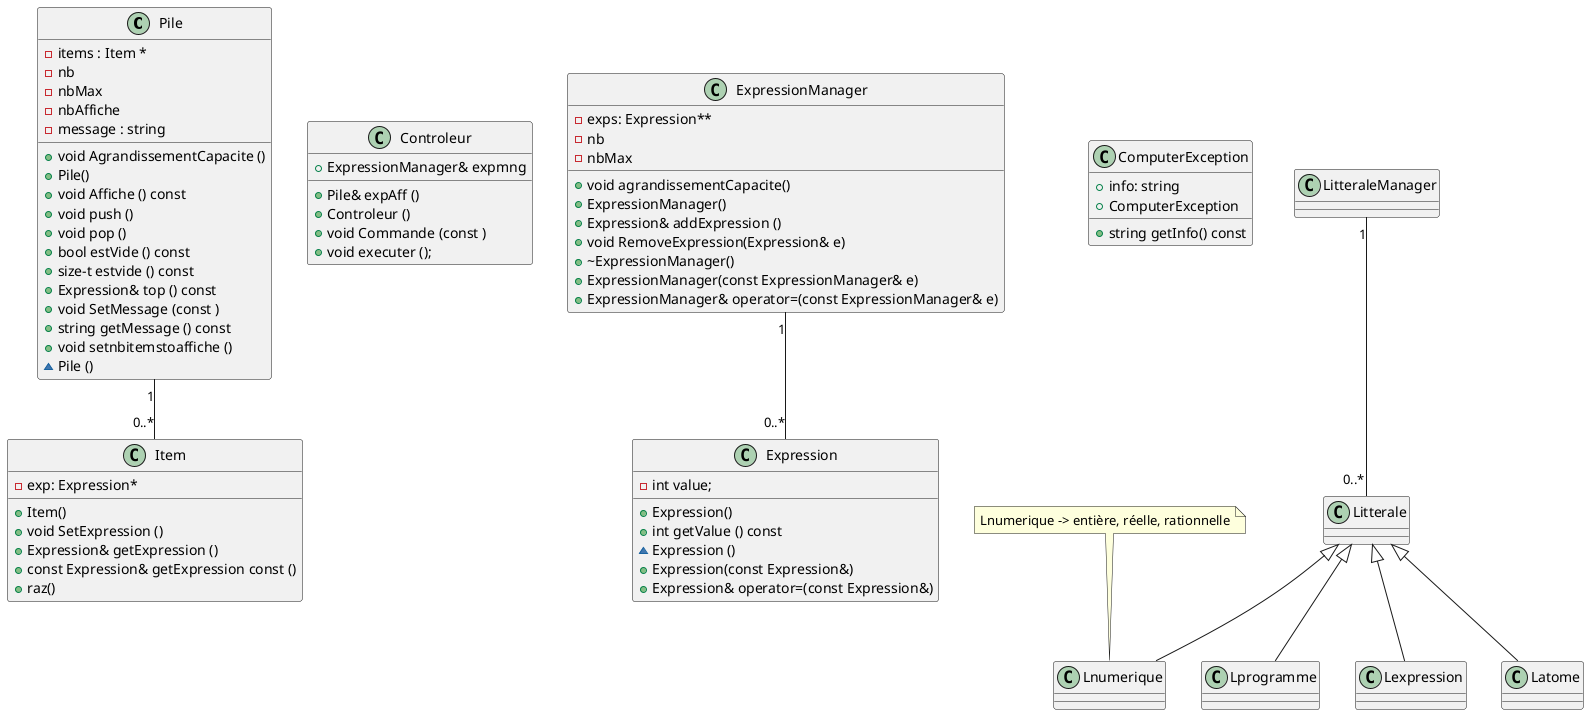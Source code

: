 @startuml
class Pile {
  -items : Item *
  -nb 
  -nbMax
  -nbAffiche
  -message : string 
  +void AgrandissementCapacite ()
  +Pile() 
  +void Affiche () const
  +void push ()
  +void pop ()
  +bool estVide () const
  +size-t estvide () const
  +Expression& top () const 
  +void SetMessage (const )
  +string getMessage () const 
  +void setnbitemstoaffiche ()
  ~Pile ()
}

class Controleur {
  +ExpressionManager& expmng
  +Pile& expAff ()
  +Controleur ()
  +void Commande (const )
  +void executer ();
}

class Item{
  -exp: Expression*
  +Item()
  +void SetExpression ()
  +Expression& getExpression () 
  +const Expression& getExpression const ()
  +raz()
}

class Expression{
  -int value; 
  +Expression()
  +int getValue () const
  ~Expression ()
  +Expression(const Expression&)
  +Expression& operator=(const Expression&)
}

class ComputerException {
  +info: string
  +ComputerException
  +string getInfo() const
}

class ExpressionManager {
  -exps: Expression**
  -nb
  -nbMax
  +void agrandissementCapacite() 
  +ExpressionManager()
  + Expression& addExpression ()
  +void RemoveExpression(Expression& e)
  +~ExpressionManager() 
  +ExpressionManager(const ExpressionManager& e) 
  +ExpressionManager& operator=(const ExpressionManager& e)
}

class LitteraleManager{}

class Litterale{
  
}

class Lprogramme{}
class Lnumerique{}
note top 
Lnumerique -> entière, réelle, rationnelle
end note

class Lexpression{}
class Latome {}

ExpressionManager "1" -- "0..*" Expression
LitteraleManager "1" -- "0..*" Litterale
Pile "1" -- "0..*" Item
Litterale <|--  Lprogramme
Litterale <|--  Lnumerique
Litterale <|--  Lexpression
Litterale <|-- Latome 


@enduml
